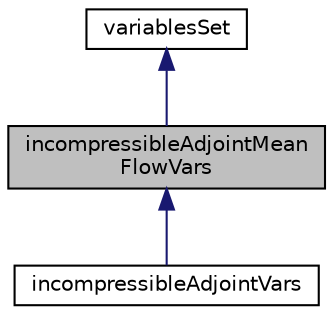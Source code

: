 digraph "incompressibleAdjointMeanFlowVars"
{
  bgcolor="transparent";
  edge [fontname="Helvetica",fontsize="10",labelfontname="Helvetica",labelfontsize="10"];
  node [fontname="Helvetica",fontsize="10",shape=record];
  Node1 [label="incompressibleAdjointMean\lFlowVars",height=0.2,width=0.4,color="black", fillcolor="grey75", style="filled" fontcolor="black"];
  Node2 -> Node1 [dir="back",color="midnightblue",fontsize="10",style="solid",fontname="Helvetica"];
  Node2 [label="variablesSet",height=0.2,width=0.4,color="black",URL="$classFoam_1_1variablesSet.html",tooltip="Base class for creating a set of variables. "];
  Node1 -> Node3 [dir="back",color="midnightblue",fontsize="10",style="solid",fontname="Helvetica"];
  Node3 [label="incompressibleAdjointVars",height=0.2,width=0.4,color="black",URL="$classFoam_1_1incompressibleAdjointVars.html",tooltip="Class including all adjoint fields for incompressible flows. "];
}
